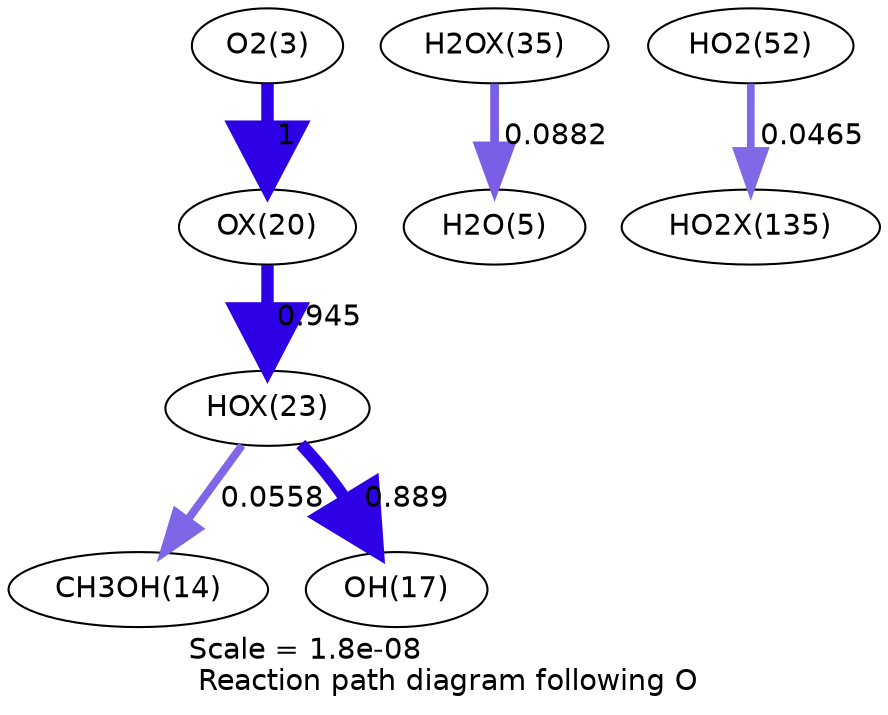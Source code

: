 digraph reaction_paths {
center=1;
s5 -> s42[fontname="Helvetica", penwidth=6, arrowsize=3, color="0.7, 1.5, 0.9"
, label=" 1"];
s42 -> s45[fontname="Helvetica", penwidth=5.96, arrowsize=2.98, color="0.7, 1.45, 0.9"
, label=" 0.945"];
s45 -> s16[fontname="Helvetica", penwidth=3.82, arrowsize=1.91, color="0.7, 0.556, 0.9"
, label=" 0.0558"];
s45 -> s19[fontname="Helvetica", penwidth=5.91, arrowsize=2.96, color="0.7, 1.39, 0.9"
, label=" 0.889"];
s51 -> s7[fontname="Helvetica", penwidth=4.17, arrowsize=2.08, color="0.7, 0.588, 0.9"
, label=" 0.0882"];
s21 -> s64[fontname="Helvetica", penwidth=3.68, arrowsize=1.84, color="0.7, 0.546, 0.9"
, label=" 0.0465"];
s5 [ fontname="Helvetica", label="O2(3)"];
s7 [ fontname="Helvetica", label="H2O(5)"];
s16 [ fontname="Helvetica", label="CH3OH(14)"];
s19 [ fontname="Helvetica", label="OH(17)"];
s21 [ fontname="Helvetica", label="HO2(52)"];
s42 [ fontname="Helvetica", label="OX(20)"];
s45 [ fontname="Helvetica", label="HOX(23)"];
s51 [ fontname="Helvetica", label="H2OX(35)"];
s64 [ fontname="Helvetica", label="HO2X(135)"];
 label = "Scale = 1.8e-08\l Reaction path diagram following O";
 fontname = "Helvetica";
}
